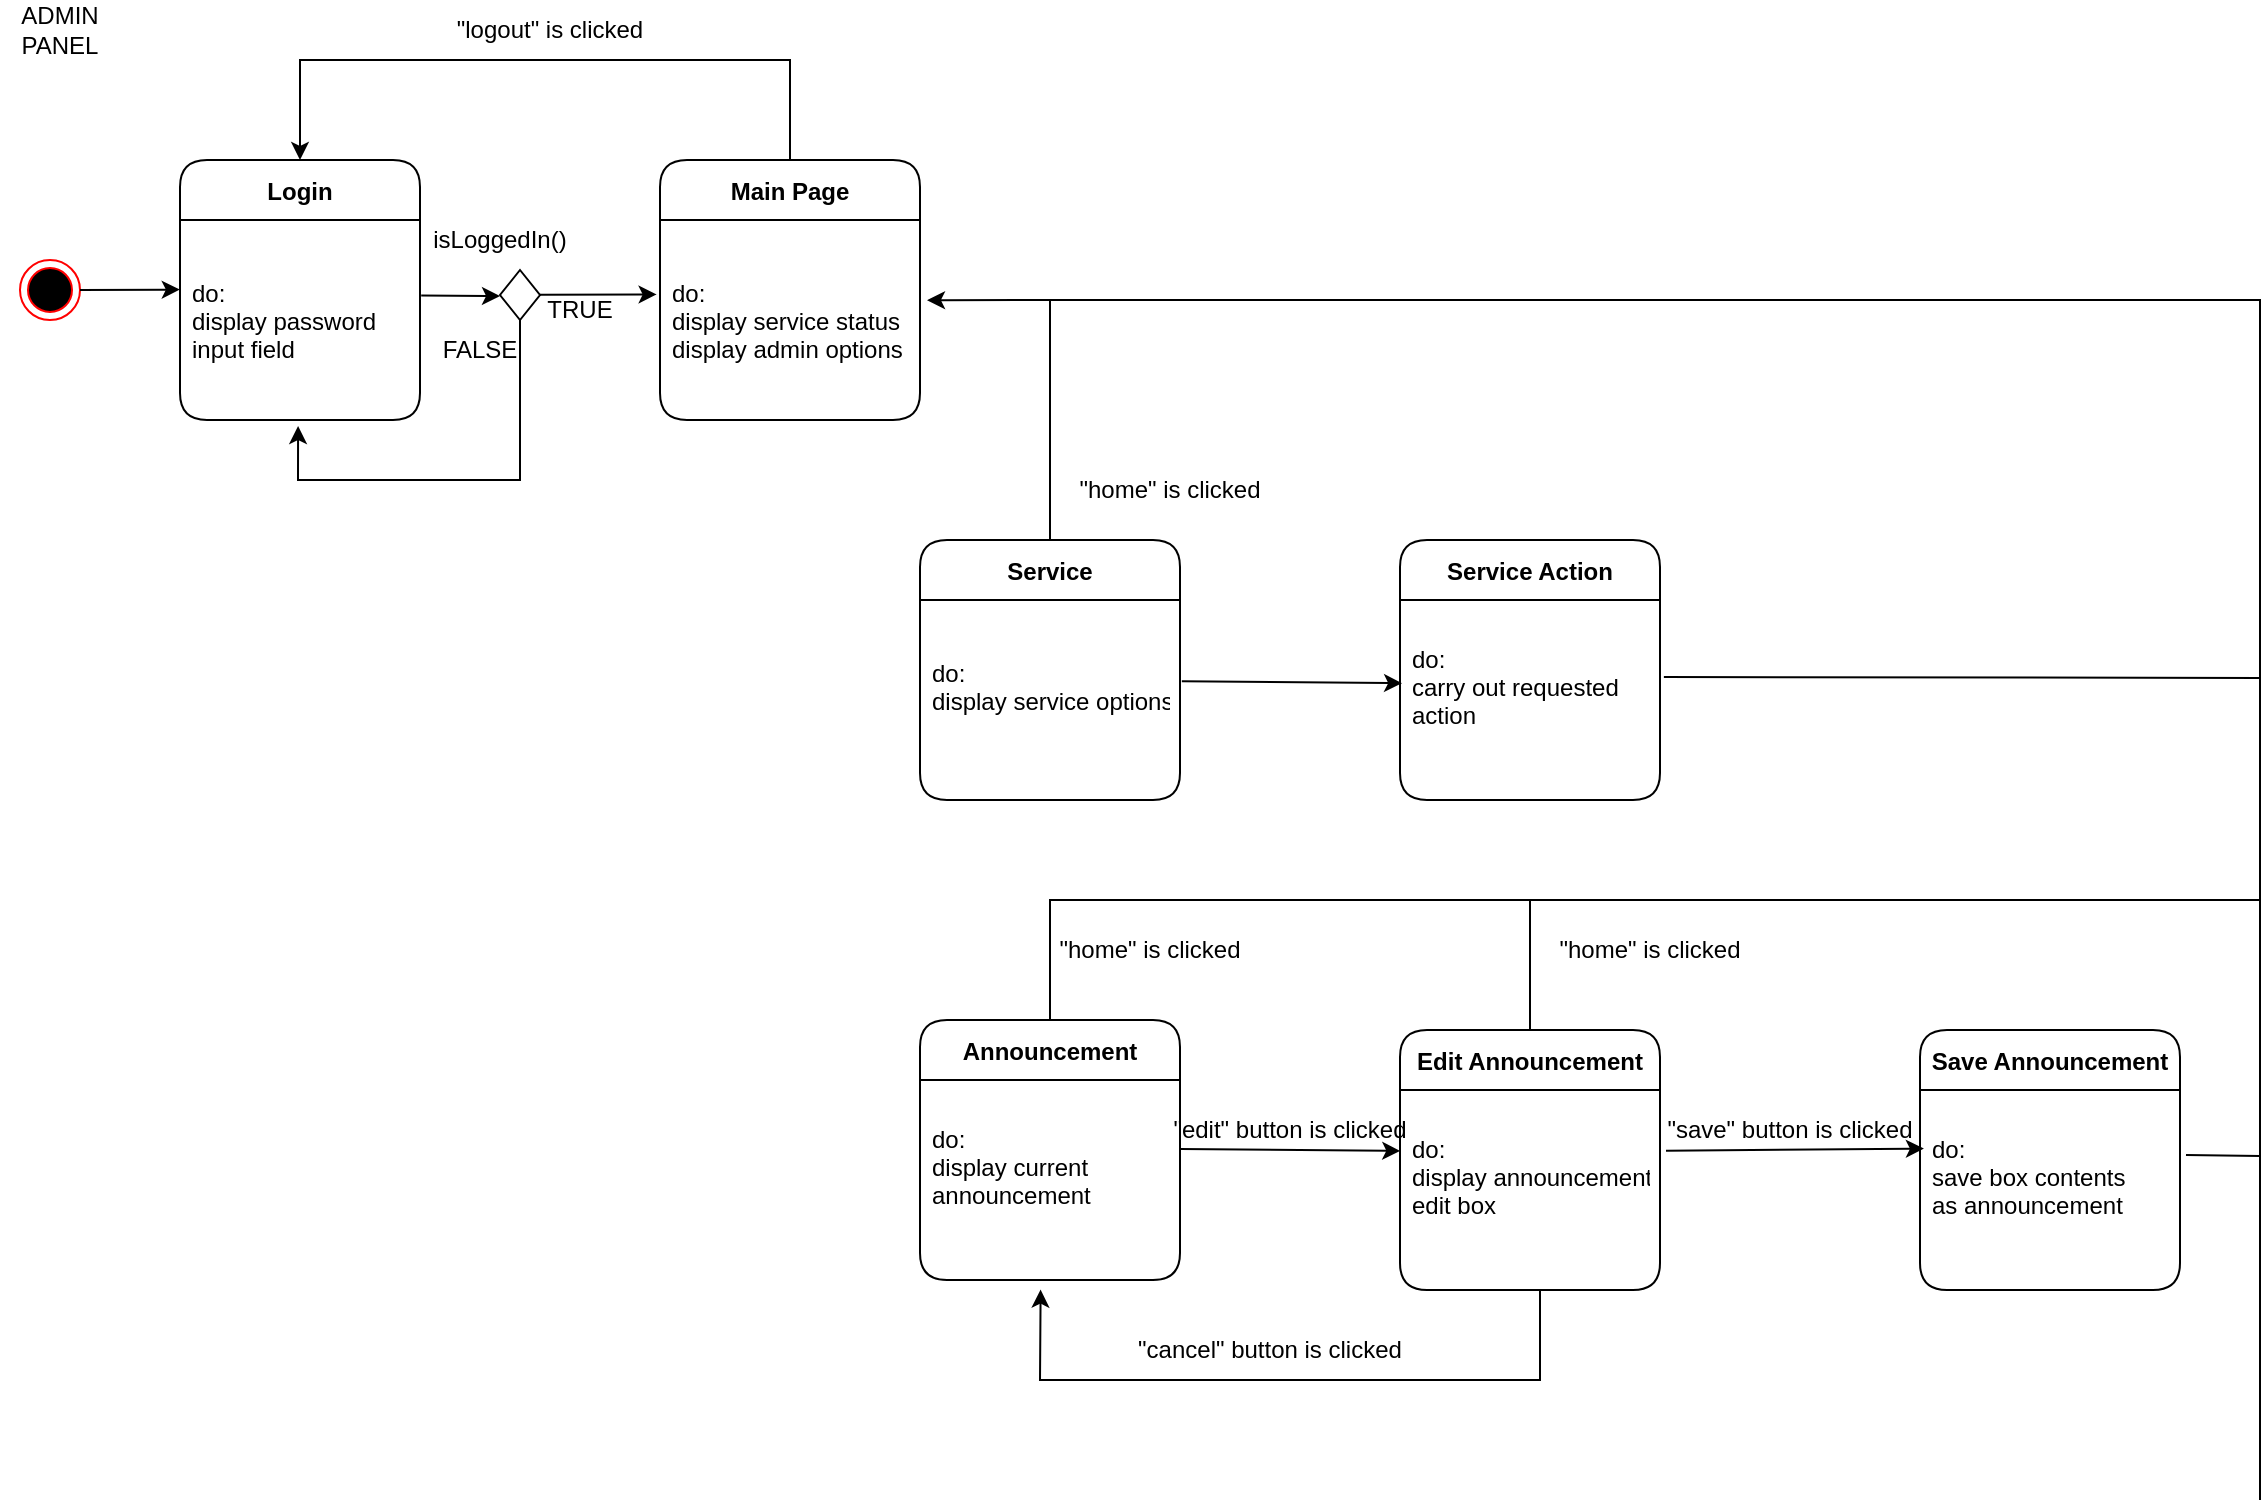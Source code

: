 <mxfile version="15.9.1" type="github">
  <diagram id="bBl0uM8PyTTQ0kxkWniF" name="Page-1">
    <mxGraphModel dx="1497" dy="802" grid="1" gridSize="10" guides="1" tooltips="1" connect="1" arrows="1" fold="1" page="1" pageScale="1" pageWidth="827" pageHeight="1169" math="0" shadow="0">
      <root>
        <mxCell id="0" />
        <mxCell id="1" parent="0" />
        <mxCell id="r1ISIz02WGAyI84771dC-1" value="" style="ellipse;html=1;shape=endState;fillColor=#000000;strokeColor=#ff0000;" parent="1" vertex="1">
          <mxGeometry x="80" y="200" width="30" height="30" as="geometry" />
        </mxCell>
        <mxCell id="r1ISIz02WGAyI84771dC-3" value="Login" style="swimlane;fontStyle=1;childLayout=stackLayout;horizontal=1;startSize=30;horizontalStack=0;resizeParent=1;resizeParentMax=0;resizeLast=0;collapsible=1;marginBottom=0;rounded=1;" parent="1" vertex="1">
          <mxGeometry x="160" y="150" width="120" height="130" as="geometry" />
        </mxCell>
        <mxCell id="r1ISIz02WGAyI84771dC-4" value="do: &#xa;display password &#xa;input field" style="text;strokeColor=none;fillColor=none;align=left;verticalAlign=middle;spacingLeft=4;spacingRight=4;overflow=hidden;points=[[0,0.5],[1,0.5]];portConstraint=eastwest;rotatable=0;" parent="r1ISIz02WGAyI84771dC-3" vertex="1">
          <mxGeometry y="30" width="120" height="100" as="geometry" />
        </mxCell>
        <mxCell id="r1ISIz02WGAyI84771dC-8" value="" style="endArrow=classic;html=1;rounded=0;exitX=1;exitY=0.5;exitDx=0;exitDy=0;entryX=-0.001;entryY=0.348;entryDx=0;entryDy=0;entryPerimeter=0;" parent="1" source="r1ISIz02WGAyI84771dC-1" target="r1ISIz02WGAyI84771dC-4" edge="1">
          <mxGeometry width="50" height="50" relative="1" as="geometry">
            <mxPoint x="160" y="170" as="sourcePoint" />
            <mxPoint x="230" y="215" as="targetPoint" />
          </mxGeometry>
        </mxCell>
        <mxCell id="HgPbjYQ1XVsyM2-B97IY-1" value="ADMIN PANEL" style="text;html=1;strokeColor=none;fillColor=none;align=center;verticalAlign=middle;whiteSpace=wrap;rounded=0;" parent="1" vertex="1">
          <mxGeometry x="70" y="70" width="60" height="30" as="geometry" />
        </mxCell>
        <mxCell id="DFZmVCu-qsXQX8Id_bJ5-1" value="Main Page" style="swimlane;fontStyle=1;childLayout=stackLayout;horizontal=1;startSize=30;horizontalStack=0;resizeParent=1;resizeParentMax=0;resizeLast=0;collapsible=1;marginBottom=0;rounded=1;" vertex="1" parent="1">
          <mxGeometry x="400" y="150" width="130" height="130" as="geometry" />
        </mxCell>
        <mxCell id="DFZmVCu-qsXQX8Id_bJ5-2" value="do:&#xa;display service status &#xa;display admin options" style="text;strokeColor=none;fillColor=none;align=left;verticalAlign=middle;spacingLeft=4;spacingRight=4;overflow=hidden;points=[[0,0.5],[1,0.5]];portConstraint=eastwest;rotatable=0;" vertex="1" parent="DFZmVCu-qsXQX8Id_bJ5-1">
          <mxGeometry y="30" width="130" height="100" as="geometry" />
        </mxCell>
        <mxCell id="DFZmVCu-qsXQX8Id_bJ5-3" value="" style="rhombus;whiteSpace=wrap;html=1;" vertex="1" parent="1">
          <mxGeometry x="320" y="205" width="20" height="25" as="geometry" />
        </mxCell>
        <mxCell id="DFZmVCu-qsXQX8Id_bJ5-4" value="" style="endArrow=classic;html=1;rounded=0;exitX=1.005;exitY=0.378;exitDx=0;exitDy=0;exitPerimeter=0;" edge="1" parent="1" source="r1ISIz02WGAyI84771dC-4">
          <mxGeometry width="50" height="50" relative="1" as="geometry">
            <mxPoint x="390" y="410" as="sourcePoint" />
            <mxPoint x="320" y="218" as="targetPoint" />
          </mxGeometry>
        </mxCell>
        <mxCell id="DFZmVCu-qsXQX8Id_bJ5-6" value="" style="endArrow=classic;html=1;rounded=0;exitX=1.005;exitY=0.378;exitDx=0;exitDy=0;exitPerimeter=0;entryX=-0.013;entryY=0.372;entryDx=0;entryDy=0;entryPerimeter=0;" edge="1" parent="1" target="DFZmVCu-qsXQX8Id_bJ5-2">
          <mxGeometry width="50" height="50" relative="1" as="geometry">
            <mxPoint x="340.0" y="217.4" as="sourcePoint" />
            <mxPoint x="379.4" y="217.6" as="targetPoint" />
          </mxGeometry>
        </mxCell>
        <mxCell id="DFZmVCu-qsXQX8Id_bJ5-7" value="" style="endArrow=classic;html=1;rounded=0;exitX=1.005;exitY=0.378;exitDx=0;exitDy=0;exitPerimeter=0;entryX=0.492;entryY=1.03;entryDx=0;entryDy=0;entryPerimeter=0;" edge="1" parent="1" target="r1ISIz02WGAyI84771dC-4">
          <mxGeometry width="50" height="50" relative="1" as="geometry">
            <mxPoint x="330" y="230.0" as="sourcePoint" />
            <mxPoint x="300" y="270" as="targetPoint" />
            <Array as="points">
              <mxPoint x="330" y="310" />
              <mxPoint x="219" y="310" />
            </Array>
          </mxGeometry>
        </mxCell>
        <mxCell id="DFZmVCu-qsXQX8Id_bJ5-8" value="isLoggedIn()" style="text;html=1;strokeColor=none;fillColor=none;align=center;verticalAlign=middle;whiteSpace=wrap;rounded=0;" vertex="1" parent="1">
          <mxGeometry x="290" y="175" width="60" height="30" as="geometry" />
        </mxCell>
        <mxCell id="DFZmVCu-qsXQX8Id_bJ5-9" value="TRUE" style="text;html=1;strokeColor=none;fillColor=none;align=center;verticalAlign=middle;whiteSpace=wrap;rounded=0;" vertex="1" parent="1">
          <mxGeometry x="330" y="210" width="60" height="30" as="geometry" />
        </mxCell>
        <mxCell id="DFZmVCu-qsXQX8Id_bJ5-10" value="FALSE" style="text;html=1;strokeColor=none;fillColor=none;align=center;verticalAlign=middle;whiteSpace=wrap;rounded=0;" vertex="1" parent="1">
          <mxGeometry x="280" y="230" width="60" height="30" as="geometry" />
        </mxCell>
        <mxCell id="DFZmVCu-qsXQX8Id_bJ5-11" value="Service" style="swimlane;fontStyle=1;childLayout=stackLayout;horizontal=1;startSize=30;horizontalStack=0;resizeParent=1;resizeParentMax=0;resizeLast=0;collapsible=1;marginBottom=0;rounded=1;" vertex="1" parent="1">
          <mxGeometry x="530" y="340" width="130" height="130" as="geometry" />
        </mxCell>
        <mxCell id="DFZmVCu-qsXQX8Id_bJ5-12" value="do:&#xa;display service options&#xa;" style="text;strokeColor=none;fillColor=none;align=left;verticalAlign=middle;spacingLeft=4;spacingRight=4;overflow=hidden;points=[[0,0.5],[1,0.5]];portConstraint=eastwest;rotatable=0;" vertex="1" parent="DFZmVCu-qsXQX8Id_bJ5-11">
          <mxGeometry y="30" width="130" height="100" as="geometry" />
        </mxCell>
        <mxCell id="DFZmVCu-qsXQX8Id_bJ5-13" value="" style="endArrow=classic;html=1;rounded=0;exitX=0.5;exitY=0;exitDx=0;exitDy=0;entryX=0.5;entryY=0;entryDx=0;entryDy=0;" edge="1" parent="1" source="DFZmVCu-qsXQX8Id_bJ5-1" target="r1ISIz02WGAyI84771dC-3">
          <mxGeometry width="50" height="50" relative="1" as="geometry">
            <mxPoint x="460" y="360" as="sourcePoint" />
            <mxPoint x="510" y="310" as="targetPoint" />
            <Array as="points">
              <mxPoint x="465" y="100" />
              <mxPoint x="220" y="100" />
            </Array>
          </mxGeometry>
        </mxCell>
        <mxCell id="DFZmVCu-qsXQX8Id_bJ5-14" value="&quot;logout&quot; is clicked" style="text;html=1;strokeColor=none;fillColor=none;align=center;verticalAlign=middle;whiteSpace=wrap;rounded=0;" vertex="1" parent="1">
          <mxGeometry x="260" y="70" width="170" height="30" as="geometry" />
        </mxCell>
        <mxCell id="DFZmVCu-qsXQX8Id_bJ5-15" value="Service Action" style="swimlane;fontStyle=1;childLayout=stackLayout;horizontal=1;startSize=30;horizontalStack=0;resizeParent=1;resizeParentMax=0;resizeLast=0;collapsible=1;marginBottom=0;rounded=1;" vertex="1" parent="1">
          <mxGeometry x="770" y="340" width="130" height="130" as="geometry" />
        </mxCell>
        <mxCell id="DFZmVCu-qsXQX8Id_bJ5-16" value="do:&#xa;carry out requested &#xa;action&#xa;" style="text;strokeColor=none;fillColor=none;align=left;verticalAlign=middle;spacingLeft=4;spacingRight=4;overflow=hidden;points=[[0,0.5],[1,0.5]];portConstraint=eastwest;rotatable=0;" vertex="1" parent="DFZmVCu-qsXQX8Id_bJ5-15">
          <mxGeometry y="30" width="130" height="100" as="geometry" />
        </mxCell>
        <mxCell id="DFZmVCu-qsXQX8Id_bJ5-17" value="" style="endArrow=classic;html=1;rounded=0;exitX=1.007;exitY=0.406;exitDx=0;exitDy=0;exitPerimeter=0;entryX=0.008;entryY=0.416;entryDx=0;entryDy=0;entryPerimeter=0;" edge="1" parent="1" source="DFZmVCu-qsXQX8Id_bJ5-12" target="DFZmVCu-qsXQX8Id_bJ5-16">
          <mxGeometry width="50" height="50" relative="1" as="geometry">
            <mxPoint x="460" y="350" as="sourcePoint" />
            <mxPoint x="510" y="300" as="targetPoint" />
          </mxGeometry>
        </mxCell>
        <mxCell id="DFZmVCu-qsXQX8Id_bJ5-18" value="&quot;edit&quot; button is clicked" style="text;html=1;strokeColor=none;fillColor=none;align=center;verticalAlign=middle;whiteSpace=wrap;rounded=0;" vertex="1" parent="1">
          <mxGeometry x="630" y="620" width="170" height="30" as="geometry" />
        </mxCell>
        <mxCell id="DFZmVCu-qsXQX8Id_bJ5-19" value="&quot;home&quot; is clicked" style="text;html=1;strokeColor=none;fillColor=none;align=center;verticalAlign=middle;whiteSpace=wrap;rounded=0;" vertex="1" parent="1">
          <mxGeometry x="570" y="300" width="170" height="30" as="geometry" />
        </mxCell>
        <mxCell id="DFZmVCu-qsXQX8Id_bJ5-21" value="" style="endArrow=classic;html=1;rounded=0;exitX=0.5;exitY=0;exitDx=0;exitDy=0;entryX=1.027;entryY=0.401;entryDx=0;entryDy=0;entryPerimeter=0;" edge="1" parent="1" source="DFZmVCu-qsXQX8Id_bJ5-11" target="DFZmVCu-qsXQX8Id_bJ5-2">
          <mxGeometry width="50" height="50" relative="1" as="geometry">
            <mxPoint x="420" y="300" as="sourcePoint" />
            <mxPoint x="470" y="250" as="targetPoint" />
            <Array as="points">
              <mxPoint x="595" y="220" />
            </Array>
          </mxGeometry>
        </mxCell>
        <mxCell id="DFZmVCu-qsXQX8Id_bJ5-22" value="" style="endArrow=none;html=1;rounded=0;" edge="1" parent="1">
          <mxGeometry width="50" height="50" relative="1" as="geometry">
            <mxPoint x="1200" y="820" as="sourcePoint" />
            <mxPoint x="590" y="220" as="targetPoint" />
            <Array as="points">
              <mxPoint x="1200" y="220" />
            </Array>
          </mxGeometry>
        </mxCell>
        <mxCell id="DFZmVCu-qsXQX8Id_bJ5-23" value="" style="endArrow=none;html=1;rounded=0;exitX=1.015;exitY=0.385;exitDx=0;exitDy=0;exitPerimeter=0;" edge="1" parent="1" source="DFZmVCu-qsXQX8Id_bJ5-16">
          <mxGeometry width="50" height="50" relative="1" as="geometry">
            <mxPoint x="420" y="300" as="sourcePoint" />
            <mxPoint x="1200" y="409" as="targetPoint" />
          </mxGeometry>
        </mxCell>
        <mxCell id="DFZmVCu-qsXQX8Id_bJ5-24" value="Announcement" style="swimlane;fontStyle=1;childLayout=stackLayout;horizontal=1;startSize=30;horizontalStack=0;resizeParent=1;resizeParentMax=0;resizeLast=0;collapsible=1;marginBottom=0;rounded=1;" vertex="1" parent="1">
          <mxGeometry x="530" y="580" width="130" height="130" as="geometry" />
        </mxCell>
        <mxCell id="DFZmVCu-qsXQX8Id_bJ5-25" value="do:&#xa;display current &#xa;announcement&#xa;" style="text;strokeColor=none;fillColor=none;align=left;verticalAlign=middle;spacingLeft=4;spacingRight=4;overflow=hidden;points=[[0,0.5],[1,0.5]];portConstraint=eastwest;rotatable=0;" vertex="1" parent="DFZmVCu-qsXQX8Id_bJ5-24">
          <mxGeometry y="30" width="130" height="100" as="geometry" />
        </mxCell>
        <mxCell id="DFZmVCu-qsXQX8Id_bJ5-26" value="" style="endArrow=none;html=1;rounded=0;exitX=0.5;exitY=0;exitDx=0;exitDy=0;" edge="1" parent="1" source="DFZmVCu-qsXQX8Id_bJ5-24">
          <mxGeometry width="50" height="50" relative="1" as="geometry">
            <mxPoint x="590" y="570" as="sourcePoint" />
            <mxPoint x="1200" y="520" as="targetPoint" />
            <Array as="points">
              <mxPoint x="595" y="520" />
            </Array>
          </mxGeometry>
        </mxCell>
        <mxCell id="DFZmVCu-qsXQX8Id_bJ5-28" value="&quot;home&quot; is clicked" style="text;html=1;strokeColor=none;fillColor=none;align=center;verticalAlign=middle;whiteSpace=wrap;rounded=0;" vertex="1" parent="1">
          <mxGeometry x="560" y="530" width="170" height="30" as="geometry" />
        </mxCell>
        <mxCell id="DFZmVCu-qsXQX8Id_bJ5-29" value="Edit Announcement" style="swimlane;fontStyle=1;childLayout=stackLayout;horizontal=1;startSize=30;horizontalStack=0;resizeParent=1;resizeParentMax=0;resizeLast=0;collapsible=1;marginBottom=0;rounded=1;" vertex="1" parent="1">
          <mxGeometry x="770" y="585" width="130" height="130" as="geometry" />
        </mxCell>
        <mxCell id="DFZmVCu-qsXQX8Id_bJ5-30" value="do:&#xa;display announcement &#xa;edit box&#xa;" style="text;strokeColor=none;fillColor=none;align=left;verticalAlign=middle;spacingLeft=4;spacingRight=4;overflow=hidden;points=[[0,0.5],[1,0.5]];portConstraint=eastwest;rotatable=0;" vertex="1" parent="DFZmVCu-qsXQX8Id_bJ5-29">
          <mxGeometry y="30" width="130" height="100" as="geometry" />
        </mxCell>
        <mxCell id="DFZmVCu-qsXQX8Id_bJ5-31" value="" style="endArrow=classic;html=1;rounded=0;exitX=1.007;exitY=0.406;exitDx=0;exitDy=0;exitPerimeter=0;entryX=0.008;entryY=0.416;entryDx=0;entryDy=0;entryPerimeter=0;" edge="1" parent="1">
          <mxGeometry width="50" height="50" relative="1" as="geometry">
            <mxPoint x="660.0" y="644.47" as="sourcePoint" />
            <mxPoint x="770.13" y="645.47" as="targetPoint" />
          </mxGeometry>
        </mxCell>
        <mxCell id="DFZmVCu-qsXQX8Id_bJ5-32" value="Save Announcement" style="swimlane;fontStyle=1;childLayout=stackLayout;horizontal=1;startSize=30;horizontalStack=0;resizeParent=1;resizeParentMax=0;resizeLast=0;collapsible=1;marginBottom=0;rounded=1;" vertex="1" parent="1">
          <mxGeometry x="1030" y="585" width="130" height="130" as="geometry" />
        </mxCell>
        <mxCell id="DFZmVCu-qsXQX8Id_bJ5-33" value="do:&#xa;save box contents&#xa;as announcement&#xa;" style="text;strokeColor=none;fillColor=none;align=left;verticalAlign=middle;spacingLeft=4;spacingRight=4;overflow=hidden;points=[[0,0.5],[1,0.5]];portConstraint=eastwest;rotatable=0;" vertex="1" parent="DFZmVCu-qsXQX8Id_bJ5-32">
          <mxGeometry y="30" width="130" height="100" as="geometry" />
        </mxCell>
        <mxCell id="DFZmVCu-qsXQX8Id_bJ5-34" value="" style="endArrow=classic;html=1;rounded=0;exitX=1.023;exitY=0.304;exitDx=0;exitDy=0;exitPerimeter=0;entryX=0.015;entryY=0.293;entryDx=0;entryDy=0;entryPerimeter=0;" edge="1" parent="1" source="DFZmVCu-qsXQX8Id_bJ5-30" target="DFZmVCu-qsXQX8Id_bJ5-33">
          <mxGeometry width="50" height="50" relative="1" as="geometry">
            <mxPoint x="640" y="610" as="sourcePoint" />
            <mxPoint x="690" y="560" as="targetPoint" />
          </mxGeometry>
        </mxCell>
        <mxCell id="DFZmVCu-qsXQX8Id_bJ5-35" value="&quot;save&quot; button is clicked" style="text;html=1;strokeColor=none;fillColor=none;align=center;verticalAlign=middle;whiteSpace=wrap;rounded=0;" vertex="1" parent="1">
          <mxGeometry x="880" y="620" width="170" height="30" as="geometry" />
        </mxCell>
        <mxCell id="DFZmVCu-qsXQX8Id_bJ5-37" value="" style="endArrow=none;html=1;rounded=0;entryX=1.023;entryY=0.325;entryDx=0;entryDy=0;entryPerimeter=0;" edge="1" parent="1" target="DFZmVCu-qsXQX8Id_bJ5-33">
          <mxGeometry width="50" height="50" relative="1" as="geometry">
            <mxPoint x="1200" y="648" as="sourcePoint" />
            <mxPoint x="690" y="560" as="targetPoint" />
          </mxGeometry>
        </mxCell>
        <mxCell id="DFZmVCu-qsXQX8Id_bJ5-38" value="&quot;home&quot; is clicked" style="text;html=1;strokeColor=none;fillColor=none;align=center;verticalAlign=middle;whiteSpace=wrap;rounded=0;" vertex="1" parent="1">
          <mxGeometry x="810" y="530" width="170" height="30" as="geometry" />
        </mxCell>
        <mxCell id="DFZmVCu-qsXQX8Id_bJ5-39" value="" style="endArrow=none;html=1;rounded=0;entryX=0.5;entryY=0;entryDx=0;entryDy=0;" edge="1" parent="1" target="DFZmVCu-qsXQX8Id_bJ5-29">
          <mxGeometry width="50" height="50" relative="1" as="geometry">
            <mxPoint x="835" y="520" as="sourcePoint" />
            <mxPoint x="690" y="560" as="targetPoint" />
          </mxGeometry>
        </mxCell>
        <mxCell id="DFZmVCu-qsXQX8Id_bJ5-40" value="" style="endArrow=classic;html=1;rounded=0;entryX=0.464;entryY=1.048;entryDx=0;entryDy=0;entryPerimeter=0;" edge="1" parent="1" target="DFZmVCu-qsXQX8Id_bJ5-25">
          <mxGeometry width="50" height="50" relative="1" as="geometry">
            <mxPoint x="840" y="715" as="sourcePoint" />
            <mxPoint x="690" y="560" as="targetPoint" />
            <Array as="points">
              <mxPoint x="840" y="760" />
              <mxPoint x="590" y="760" />
            </Array>
          </mxGeometry>
        </mxCell>
        <mxCell id="DFZmVCu-qsXQX8Id_bJ5-41" value="&quot;cancel&quot; button is clicked" style="text;html=1;strokeColor=none;fillColor=none;align=center;verticalAlign=middle;whiteSpace=wrap;rounded=0;" vertex="1" parent="1">
          <mxGeometry x="620" y="730" width="170" height="30" as="geometry" />
        </mxCell>
      </root>
    </mxGraphModel>
  </diagram>
</mxfile>

